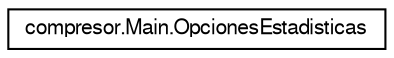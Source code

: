 digraph "Representación gráfica de la clase"
{
  edge [fontname="FreeSans",fontsize="10",labelfontname="FreeSans",labelfontsize="10"];
  node [fontname="FreeSans",fontsize="10",shape=record];
  rankdir="LR";
  Node0 [label="compresor.Main.OpcionesEstadisticas",height=0.2,width=0.4,color="black", fillcolor="white", style="filled",URL="$enumcompresor_1_1_main_1_1_opciones_estadisticas.html"];
}
